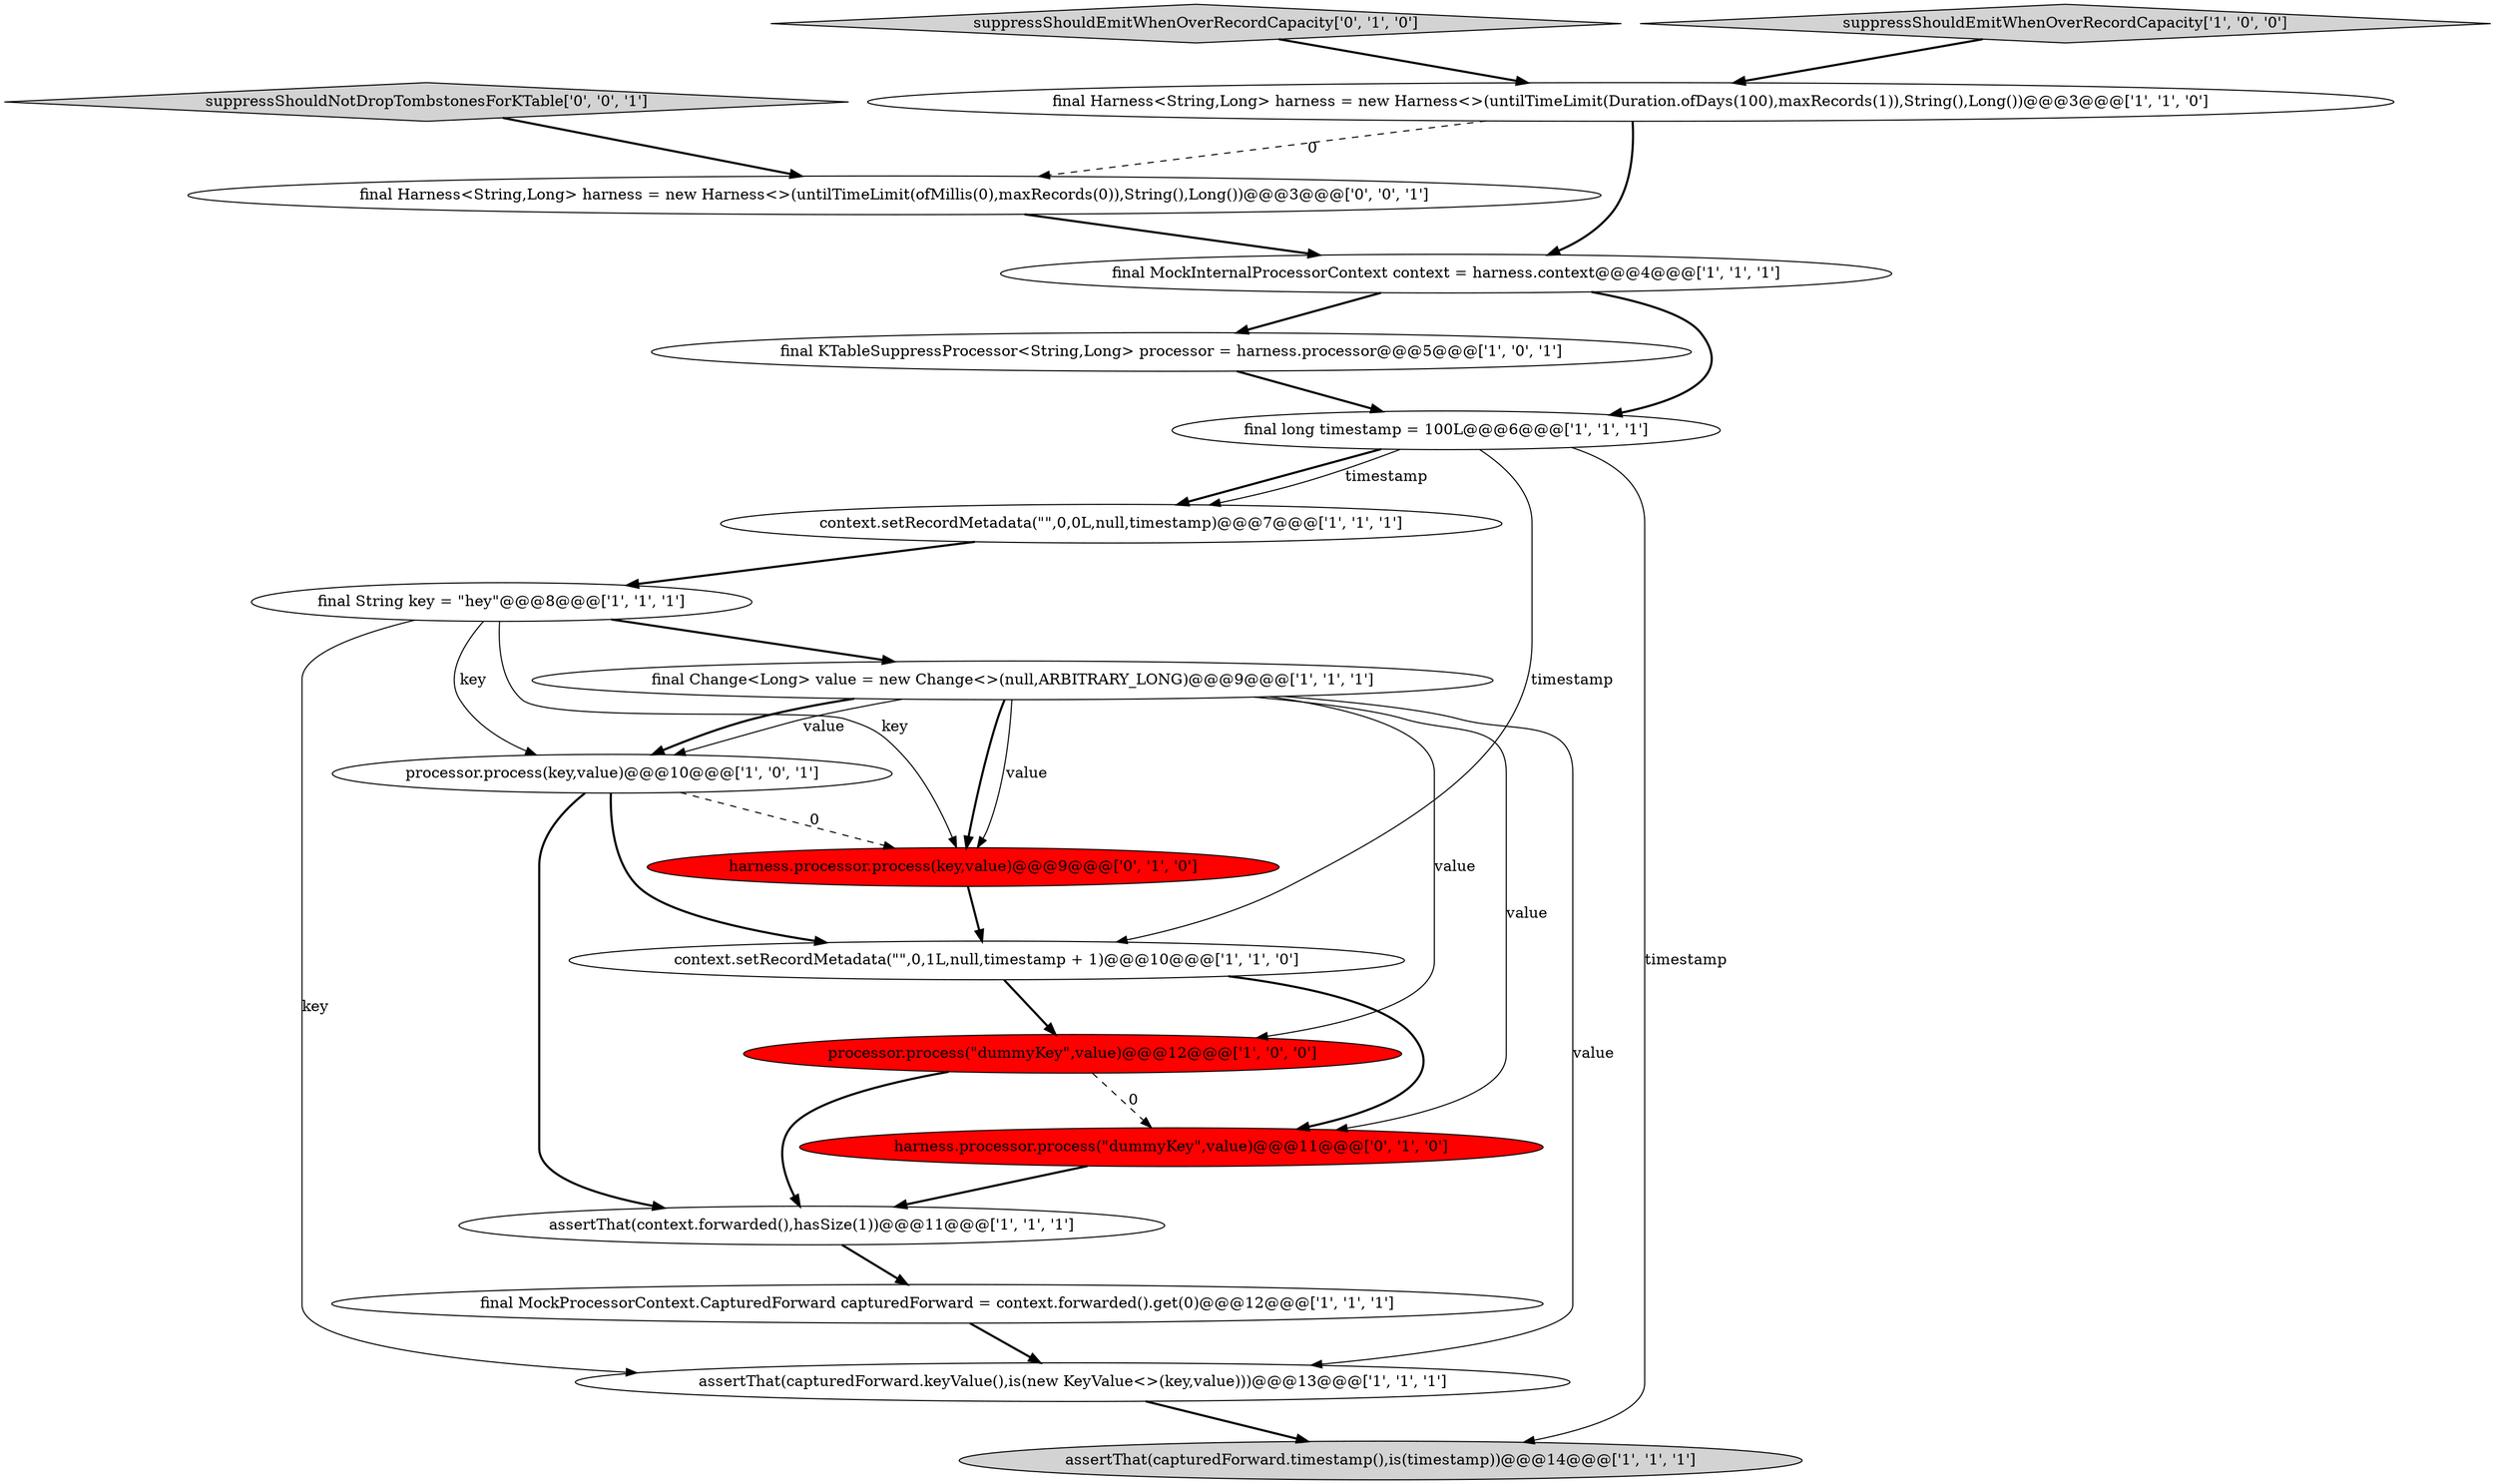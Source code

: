 digraph {
11 [style = filled, label = "context.setRecordMetadata(\"\",0,1L,null,timestamp + 1)@@@10@@@['1', '1', '0']", fillcolor = white, shape = ellipse image = "AAA0AAABBB1BBB"];
9 [style = filled, label = "processor.process(key,value)@@@10@@@['1', '0', '1']", fillcolor = white, shape = ellipse image = "AAA0AAABBB1BBB"];
6 [style = filled, label = "assertThat(capturedForward.timestamp(),is(timestamp))@@@14@@@['1', '1', '1']", fillcolor = lightgray, shape = ellipse image = "AAA0AAABBB1BBB"];
18 [style = filled, label = "final Harness<String,Long> harness = new Harness<>(untilTimeLimit(ofMillis(0),maxRecords(0)),String(),Long())@@@3@@@['0', '0', '1']", fillcolor = white, shape = ellipse image = "AAA0AAABBB3BBB"];
17 [style = filled, label = "harness.processor.process(key,value)@@@9@@@['0', '1', '0']", fillcolor = red, shape = ellipse image = "AAA1AAABBB2BBB"];
19 [style = filled, label = "suppressShouldNotDropTombstonesForKTable['0', '0', '1']", fillcolor = lightgray, shape = diamond image = "AAA0AAABBB3BBB"];
13 [style = filled, label = "final Harness<String,Long> harness = new Harness<>(untilTimeLimit(Duration.ofDays(100),maxRecords(1)),String(),Long())@@@3@@@['1', '1', '0']", fillcolor = white, shape = ellipse image = "AAA0AAABBB1BBB"];
1 [style = filled, label = "final String key = \"hey\"@@@8@@@['1', '1', '1']", fillcolor = white, shape = ellipse image = "AAA0AAABBB1BBB"];
5 [style = filled, label = "final MockProcessorContext.CapturedForward capturedForward = context.forwarded().get(0)@@@12@@@['1', '1', '1']", fillcolor = white, shape = ellipse image = "AAA0AAABBB1BBB"];
4 [style = filled, label = "final KTableSuppressProcessor<String,Long> processor = harness.processor@@@5@@@['1', '0', '1']", fillcolor = white, shape = ellipse image = "AAA0AAABBB1BBB"];
7 [style = filled, label = "assertThat(capturedForward.keyValue(),is(new KeyValue<>(key,value)))@@@13@@@['1', '1', '1']", fillcolor = white, shape = ellipse image = "AAA0AAABBB1BBB"];
2 [style = filled, label = "assertThat(context.forwarded(),hasSize(1))@@@11@@@['1', '1', '1']", fillcolor = white, shape = ellipse image = "AAA0AAABBB1BBB"];
8 [style = filled, label = "processor.process(\"dummyKey\",value)@@@12@@@['1', '0', '0']", fillcolor = red, shape = ellipse image = "AAA1AAABBB1BBB"];
3 [style = filled, label = "final Change<Long> value = new Change<>(null,ARBITRARY_LONG)@@@9@@@['1', '1', '1']", fillcolor = white, shape = ellipse image = "AAA0AAABBB1BBB"];
10 [style = filled, label = "final long timestamp = 100L@@@6@@@['1', '1', '1']", fillcolor = white, shape = ellipse image = "AAA0AAABBB1BBB"];
14 [style = filled, label = "context.setRecordMetadata(\"\",0,0L,null,timestamp)@@@7@@@['1', '1', '1']", fillcolor = white, shape = ellipse image = "AAA0AAABBB1BBB"];
15 [style = filled, label = "suppressShouldEmitWhenOverRecordCapacity['0', '1', '0']", fillcolor = lightgray, shape = diamond image = "AAA0AAABBB2BBB"];
0 [style = filled, label = "final MockInternalProcessorContext context = harness.context@@@4@@@['1', '1', '1']", fillcolor = white, shape = ellipse image = "AAA0AAABBB1BBB"];
16 [style = filled, label = "harness.processor.process(\"dummyKey\",value)@@@11@@@['0', '1', '0']", fillcolor = red, shape = ellipse image = "AAA1AAABBB2BBB"];
12 [style = filled, label = "suppressShouldEmitWhenOverRecordCapacity['1', '0', '0']", fillcolor = lightgray, shape = diamond image = "AAA0AAABBB1BBB"];
4->10 [style = bold, label=""];
11->16 [style = bold, label=""];
10->6 [style = solid, label="timestamp"];
8->16 [style = dashed, label="0"];
15->13 [style = bold, label=""];
19->18 [style = bold, label=""];
9->11 [style = bold, label=""];
1->17 [style = solid, label="key"];
3->7 [style = solid, label="value"];
10->14 [style = bold, label=""];
9->2 [style = bold, label=""];
3->8 [style = solid, label="value"];
10->11 [style = solid, label="timestamp"];
1->3 [style = bold, label=""];
16->2 [style = bold, label=""];
14->1 [style = bold, label=""];
1->7 [style = solid, label="key"];
3->9 [style = bold, label=""];
12->13 [style = bold, label=""];
3->9 [style = solid, label="value"];
0->10 [style = bold, label=""];
1->9 [style = solid, label="key"];
8->2 [style = bold, label=""];
0->4 [style = bold, label=""];
9->17 [style = dashed, label="0"];
7->6 [style = bold, label=""];
10->14 [style = solid, label="timestamp"];
11->8 [style = bold, label=""];
5->7 [style = bold, label=""];
3->17 [style = bold, label=""];
13->0 [style = bold, label=""];
3->17 [style = solid, label="value"];
13->18 [style = dashed, label="0"];
18->0 [style = bold, label=""];
3->16 [style = solid, label="value"];
2->5 [style = bold, label=""];
17->11 [style = bold, label=""];
}
